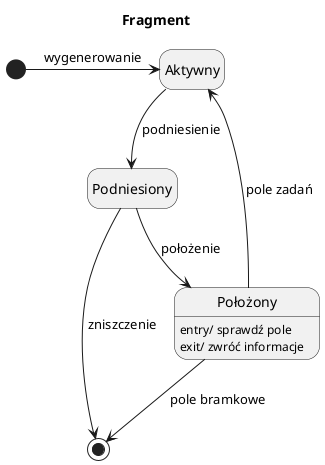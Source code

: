 @startuml
skinparam shadowing false
skinparam monochrome true
hide empty description
title Fragment
[*] -> Aktywny : wygenerowanie
Aktywny --> Podniesiony : podniesienie

Podniesiony --> Położony : położenie
Podniesiony --> [*] : zniszczenie


Położony --> [*] : pole bramkowe
Położony --> Aktywny : pole zadań
Położony : entry/ sprawdź pole
Położony : exit/ zwróć informacje
@enduml
